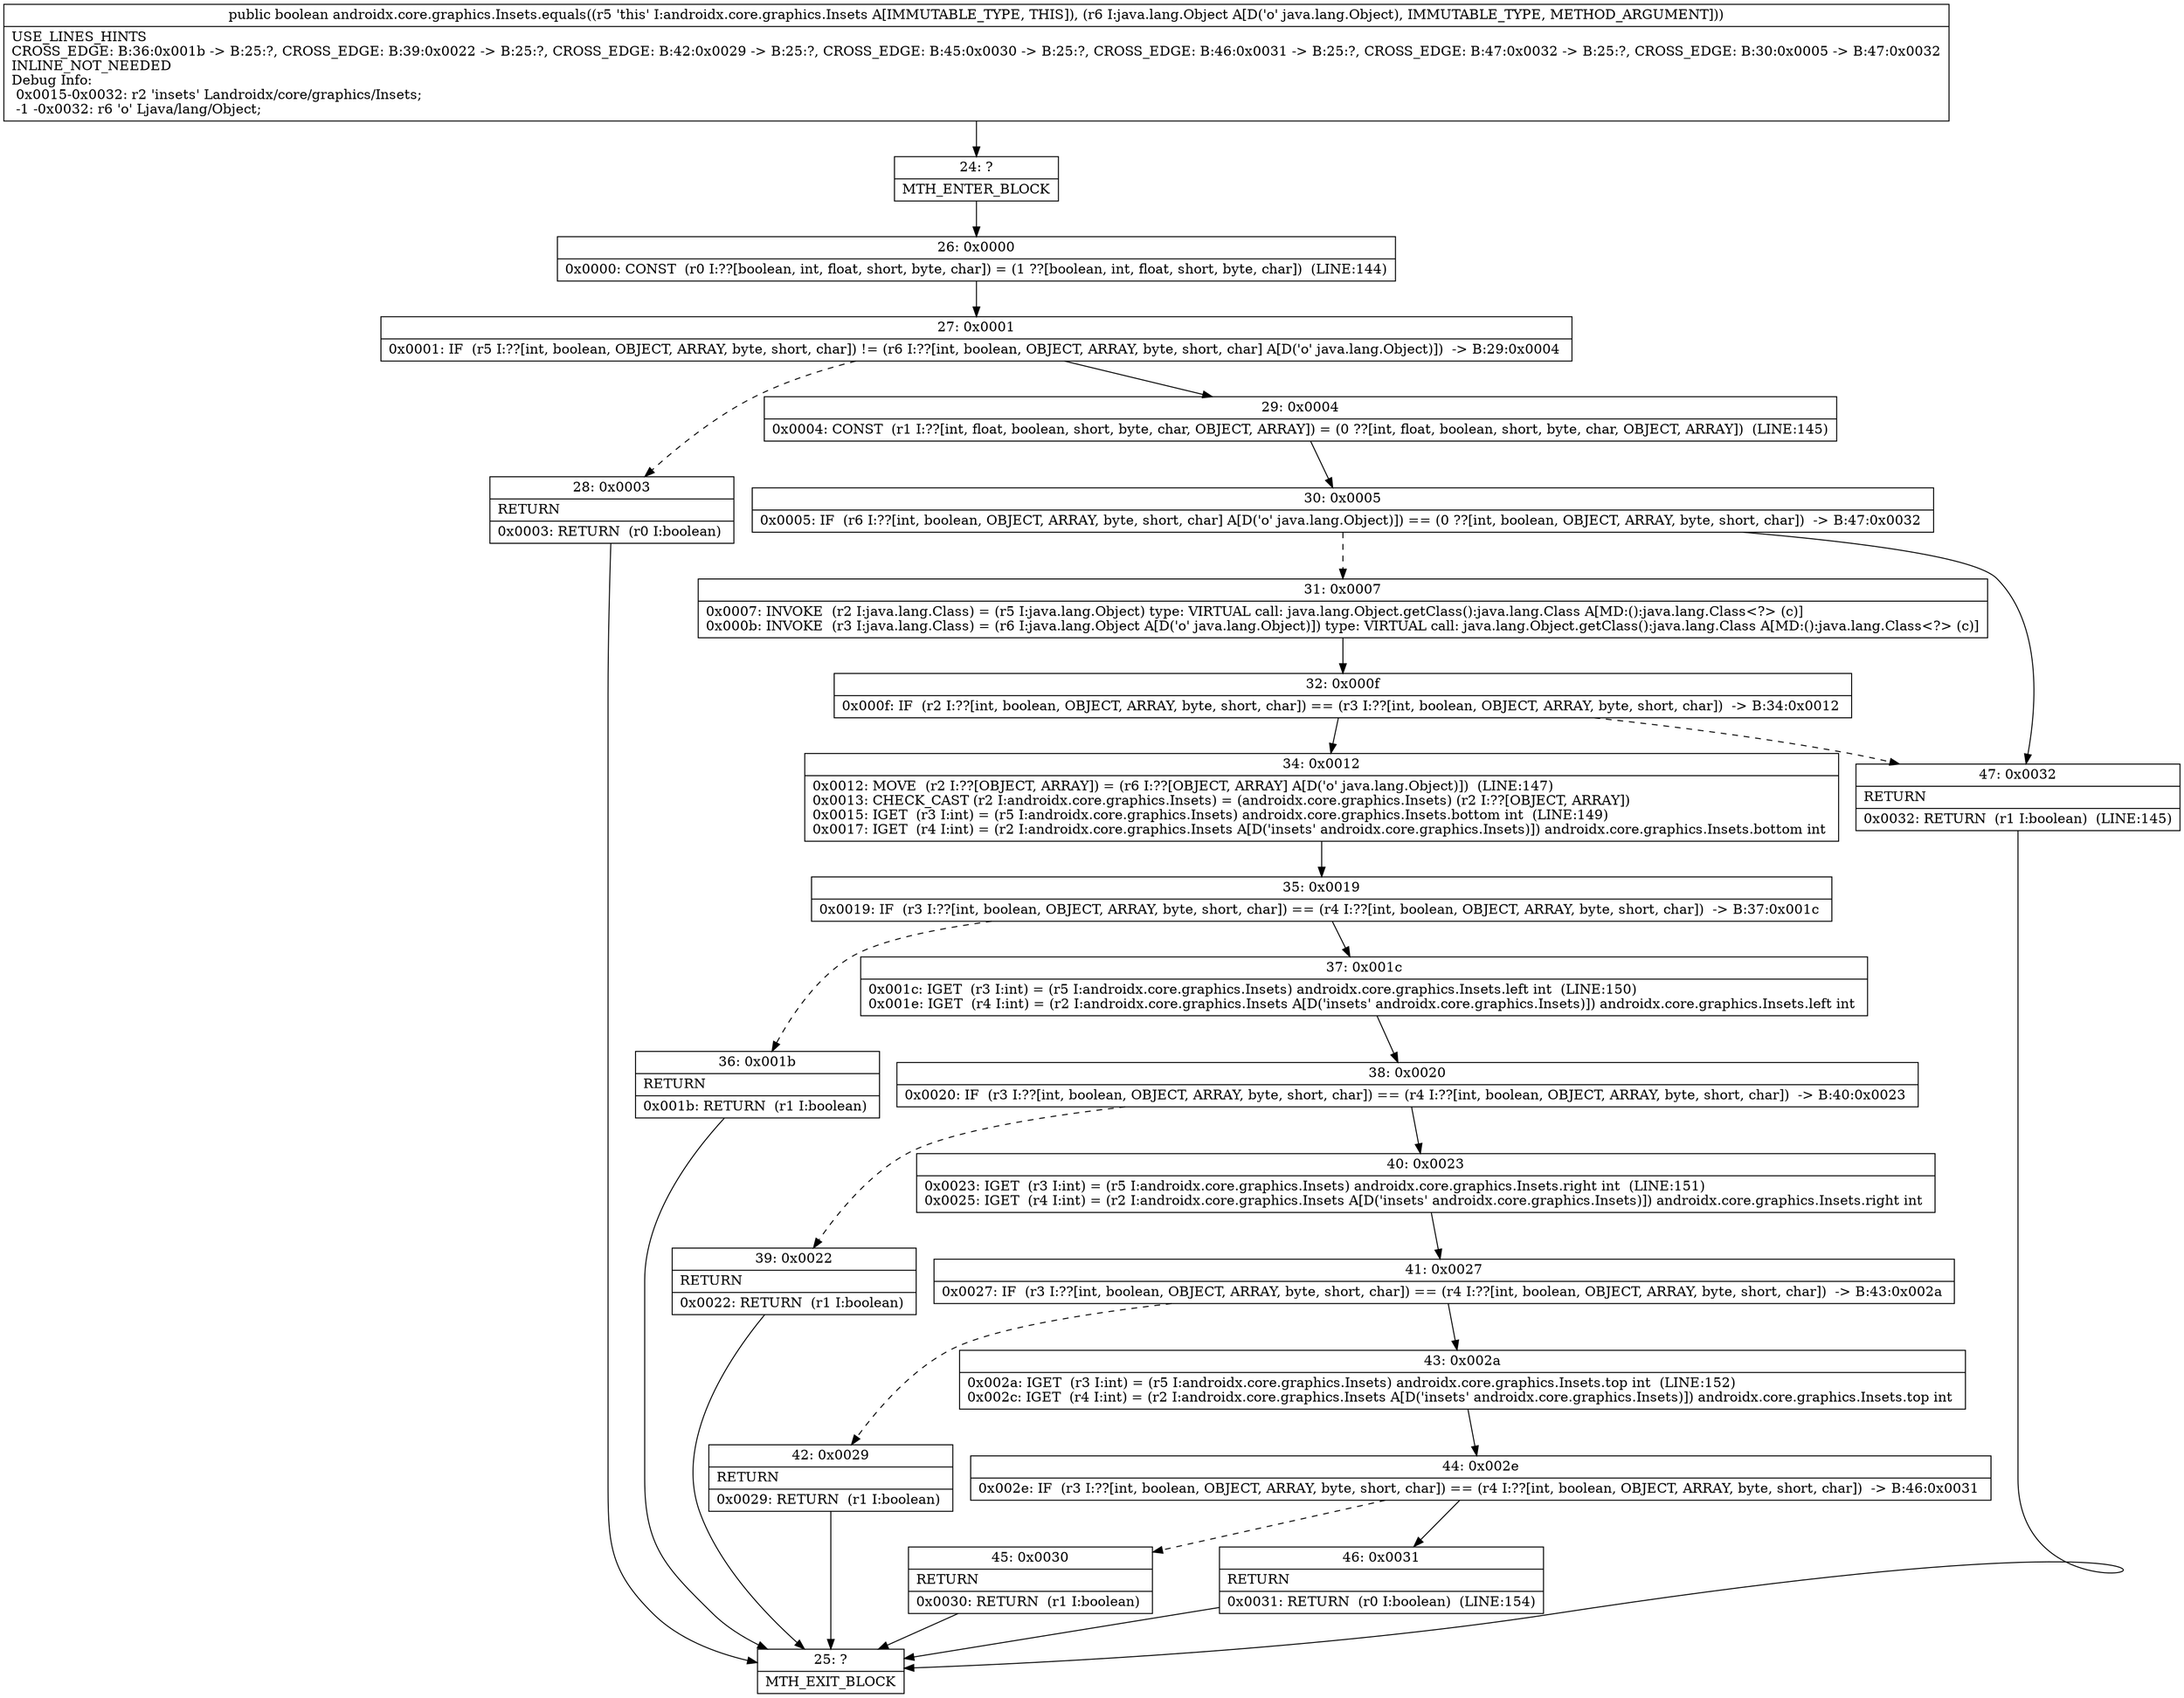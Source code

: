 digraph "CFG forandroidx.core.graphics.Insets.equals(Ljava\/lang\/Object;)Z" {
Node_24 [shape=record,label="{24\:\ ?|MTH_ENTER_BLOCK\l}"];
Node_26 [shape=record,label="{26\:\ 0x0000|0x0000: CONST  (r0 I:??[boolean, int, float, short, byte, char]) = (1 ??[boolean, int, float, short, byte, char])  (LINE:144)\l}"];
Node_27 [shape=record,label="{27\:\ 0x0001|0x0001: IF  (r5 I:??[int, boolean, OBJECT, ARRAY, byte, short, char]) != (r6 I:??[int, boolean, OBJECT, ARRAY, byte, short, char] A[D('o' java.lang.Object)])  \-\> B:29:0x0004 \l}"];
Node_28 [shape=record,label="{28\:\ 0x0003|RETURN\l|0x0003: RETURN  (r0 I:boolean) \l}"];
Node_25 [shape=record,label="{25\:\ ?|MTH_EXIT_BLOCK\l}"];
Node_29 [shape=record,label="{29\:\ 0x0004|0x0004: CONST  (r1 I:??[int, float, boolean, short, byte, char, OBJECT, ARRAY]) = (0 ??[int, float, boolean, short, byte, char, OBJECT, ARRAY])  (LINE:145)\l}"];
Node_30 [shape=record,label="{30\:\ 0x0005|0x0005: IF  (r6 I:??[int, boolean, OBJECT, ARRAY, byte, short, char] A[D('o' java.lang.Object)]) == (0 ??[int, boolean, OBJECT, ARRAY, byte, short, char])  \-\> B:47:0x0032 \l}"];
Node_31 [shape=record,label="{31\:\ 0x0007|0x0007: INVOKE  (r2 I:java.lang.Class) = (r5 I:java.lang.Object) type: VIRTUAL call: java.lang.Object.getClass():java.lang.Class A[MD:():java.lang.Class\<?\> (c)]\l0x000b: INVOKE  (r3 I:java.lang.Class) = (r6 I:java.lang.Object A[D('o' java.lang.Object)]) type: VIRTUAL call: java.lang.Object.getClass():java.lang.Class A[MD:():java.lang.Class\<?\> (c)]\l}"];
Node_32 [shape=record,label="{32\:\ 0x000f|0x000f: IF  (r2 I:??[int, boolean, OBJECT, ARRAY, byte, short, char]) == (r3 I:??[int, boolean, OBJECT, ARRAY, byte, short, char])  \-\> B:34:0x0012 \l}"];
Node_34 [shape=record,label="{34\:\ 0x0012|0x0012: MOVE  (r2 I:??[OBJECT, ARRAY]) = (r6 I:??[OBJECT, ARRAY] A[D('o' java.lang.Object)])  (LINE:147)\l0x0013: CHECK_CAST (r2 I:androidx.core.graphics.Insets) = (androidx.core.graphics.Insets) (r2 I:??[OBJECT, ARRAY]) \l0x0015: IGET  (r3 I:int) = (r5 I:androidx.core.graphics.Insets) androidx.core.graphics.Insets.bottom int  (LINE:149)\l0x0017: IGET  (r4 I:int) = (r2 I:androidx.core.graphics.Insets A[D('insets' androidx.core.graphics.Insets)]) androidx.core.graphics.Insets.bottom int \l}"];
Node_35 [shape=record,label="{35\:\ 0x0019|0x0019: IF  (r3 I:??[int, boolean, OBJECT, ARRAY, byte, short, char]) == (r4 I:??[int, boolean, OBJECT, ARRAY, byte, short, char])  \-\> B:37:0x001c \l}"];
Node_36 [shape=record,label="{36\:\ 0x001b|RETURN\l|0x001b: RETURN  (r1 I:boolean) \l}"];
Node_37 [shape=record,label="{37\:\ 0x001c|0x001c: IGET  (r3 I:int) = (r5 I:androidx.core.graphics.Insets) androidx.core.graphics.Insets.left int  (LINE:150)\l0x001e: IGET  (r4 I:int) = (r2 I:androidx.core.graphics.Insets A[D('insets' androidx.core.graphics.Insets)]) androidx.core.graphics.Insets.left int \l}"];
Node_38 [shape=record,label="{38\:\ 0x0020|0x0020: IF  (r3 I:??[int, boolean, OBJECT, ARRAY, byte, short, char]) == (r4 I:??[int, boolean, OBJECT, ARRAY, byte, short, char])  \-\> B:40:0x0023 \l}"];
Node_39 [shape=record,label="{39\:\ 0x0022|RETURN\l|0x0022: RETURN  (r1 I:boolean) \l}"];
Node_40 [shape=record,label="{40\:\ 0x0023|0x0023: IGET  (r3 I:int) = (r5 I:androidx.core.graphics.Insets) androidx.core.graphics.Insets.right int  (LINE:151)\l0x0025: IGET  (r4 I:int) = (r2 I:androidx.core.graphics.Insets A[D('insets' androidx.core.graphics.Insets)]) androidx.core.graphics.Insets.right int \l}"];
Node_41 [shape=record,label="{41\:\ 0x0027|0x0027: IF  (r3 I:??[int, boolean, OBJECT, ARRAY, byte, short, char]) == (r4 I:??[int, boolean, OBJECT, ARRAY, byte, short, char])  \-\> B:43:0x002a \l}"];
Node_42 [shape=record,label="{42\:\ 0x0029|RETURN\l|0x0029: RETURN  (r1 I:boolean) \l}"];
Node_43 [shape=record,label="{43\:\ 0x002a|0x002a: IGET  (r3 I:int) = (r5 I:androidx.core.graphics.Insets) androidx.core.graphics.Insets.top int  (LINE:152)\l0x002c: IGET  (r4 I:int) = (r2 I:androidx.core.graphics.Insets A[D('insets' androidx.core.graphics.Insets)]) androidx.core.graphics.Insets.top int \l}"];
Node_44 [shape=record,label="{44\:\ 0x002e|0x002e: IF  (r3 I:??[int, boolean, OBJECT, ARRAY, byte, short, char]) == (r4 I:??[int, boolean, OBJECT, ARRAY, byte, short, char])  \-\> B:46:0x0031 \l}"];
Node_45 [shape=record,label="{45\:\ 0x0030|RETURN\l|0x0030: RETURN  (r1 I:boolean) \l}"];
Node_46 [shape=record,label="{46\:\ 0x0031|RETURN\l|0x0031: RETURN  (r0 I:boolean)  (LINE:154)\l}"];
Node_47 [shape=record,label="{47\:\ 0x0032|RETURN\l|0x0032: RETURN  (r1 I:boolean)  (LINE:145)\l}"];
MethodNode[shape=record,label="{public boolean androidx.core.graphics.Insets.equals((r5 'this' I:androidx.core.graphics.Insets A[IMMUTABLE_TYPE, THIS]), (r6 I:java.lang.Object A[D('o' java.lang.Object), IMMUTABLE_TYPE, METHOD_ARGUMENT]))  | USE_LINES_HINTS\lCROSS_EDGE: B:36:0x001b \-\> B:25:?, CROSS_EDGE: B:39:0x0022 \-\> B:25:?, CROSS_EDGE: B:42:0x0029 \-\> B:25:?, CROSS_EDGE: B:45:0x0030 \-\> B:25:?, CROSS_EDGE: B:46:0x0031 \-\> B:25:?, CROSS_EDGE: B:47:0x0032 \-\> B:25:?, CROSS_EDGE: B:30:0x0005 \-\> B:47:0x0032\lINLINE_NOT_NEEDED\lDebug Info:\l  0x0015\-0x0032: r2 'insets' Landroidx\/core\/graphics\/Insets;\l  \-1 \-0x0032: r6 'o' Ljava\/lang\/Object;\l}"];
MethodNode -> Node_24;Node_24 -> Node_26;
Node_26 -> Node_27;
Node_27 -> Node_28[style=dashed];
Node_27 -> Node_29;
Node_28 -> Node_25;
Node_29 -> Node_30;
Node_30 -> Node_31[style=dashed];
Node_30 -> Node_47;
Node_31 -> Node_32;
Node_32 -> Node_34;
Node_32 -> Node_47[style=dashed];
Node_34 -> Node_35;
Node_35 -> Node_36[style=dashed];
Node_35 -> Node_37;
Node_36 -> Node_25;
Node_37 -> Node_38;
Node_38 -> Node_39[style=dashed];
Node_38 -> Node_40;
Node_39 -> Node_25;
Node_40 -> Node_41;
Node_41 -> Node_42[style=dashed];
Node_41 -> Node_43;
Node_42 -> Node_25;
Node_43 -> Node_44;
Node_44 -> Node_45[style=dashed];
Node_44 -> Node_46;
Node_45 -> Node_25;
Node_46 -> Node_25;
Node_47 -> Node_25;
}

